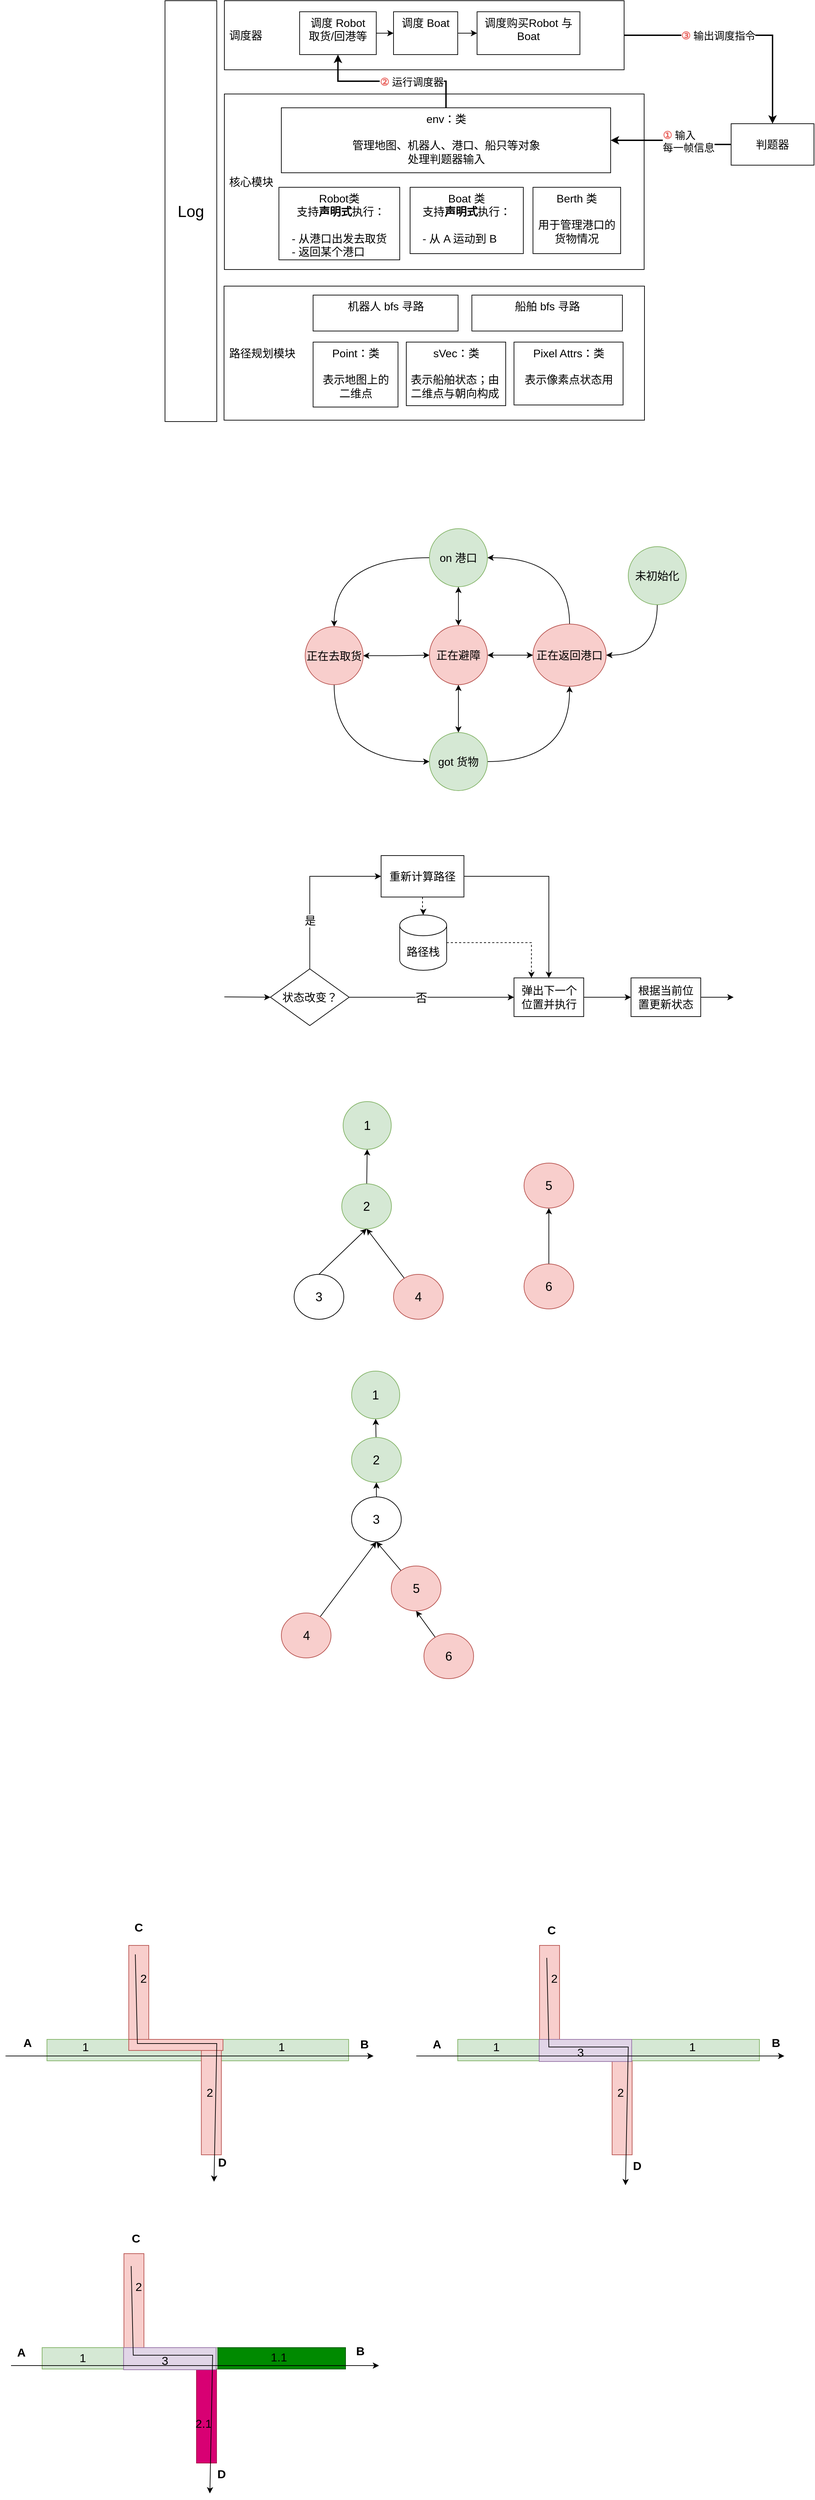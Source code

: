 <mxfile version="24.7.7">
  <diagram name="Page-1" id="dNp3bxclKe3GsoZLV4Ss">
    <mxGraphModel dx="1480" dy="536" grid="0" gridSize="10" guides="1" tooltips="1" connect="1" arrows="1" fold="1" page="0" pageScale="1" pageWidth="850" pageHeight="1100" math="0" shadow="0">
      <root>
        <mxCell id="0" />
        <mxCell id="1" parent="0" />
        <mxCell id="j729VaqLpvcswrJyG-qA-1" value="路径规划模块" style="rounded=0;whiteSpace=wrap;html=1;align=left;fontSize=16;spacingLeft=5;spacingRight=5;" parent="1" vertex="1">
          <mxGeometry x="-84.5" y="430" width="609" height="194" as="geometry" />
        </mxCell>
        <mxCell id="j729VaqLpvcswrJyG-qA-2" value="Point：类&lt;div&gt;&lt;br&gt;&lt;div style=&quot;font-size: 16px;&quot;&gt;表示地图上的二维点&lt;/div&gt;&lt;/div&gt;" style="rounded=0;whiteSpace=wrap;html=1;verticalAlign=top;fontSize=16;align=center;spacingLeft=5;spacingRight=5;" parent="1" vertex="1">
          <mxGeometry x="44.5" y="511" width="123" height="94" as="geometry" />
        </mxCell>
        <mxCell id="7ZGSdGo9mhl5E9FGy_AN-2" value="sVec：类&lt;div&gt;&lt;br&gt;&lt;/div&gt;&lt;div&gt;&lt;div style=&quot;text-align: left;&quot;&gt;&lt;span style=&quot;background-color: initial;&quot;&gt;表示船舶状态；由二维点与朝向构成&lt;/span&gt;&lt;/div&gt;&lt;div style=&quot;font-size: 16px;&quot;&gt;&lt;br&gt;&lt;/div&gt;&lt;/div&gt;" style="rounded=0;whiteSpace=wrap;html=1;verticalAlign=top;fontSize=16;spacingLeft=5;spacingRight=5;" vertex="1" parent="1">
          <mxGeometry x="179.5" y="511" width="144" height="92" as="geometry" />
        </mxCell>
        <mxCell id="7ZGSdGo9mhl5E9FGy_AN-4" value="Pixel Attrs：类&lt;div&gt;&lt;br&gt;&lt;/div&gt;&lt;div&gt;&lt;div style=&quot;text-align: left;&quot;&gt;&lt;span style=&quot;background-color: initial;&quot;&gt;表示像素点状态用&lt;/span&gt;&lt;/div&gt;&lt;div style=&quot;font-size: 16px;&quot;&gt;&lt;br&gt;&lt;/div&gt;&lt;/div&gt;" style="rounded=0;whiteSpace=wrap;html=1;verticalAlign=top;fontSize=16;spacingLeft=5;spacingRight=5;" vertex="1" parent="1">
          <mxGeometry x="335.5" y="511" width="158" height="91" as="geometry" />
        </mxCell>
        <mxCell id="7ZGSdGo9mhl5E9FGy_AN-6" value="机器人 bfs 寻路" style="rounded=0;whiteSpace=wrap;html=1;verticalAlign=top;fontSize=16;align=center;spacingLeft=5;spacingRight=5;" vertex="1" parent="1">
          <mxGeometry x="44.5" y="443" width="210" height="52" as="geometry" />
        </mxCell>
        <mxCell id="7ZGSdGo9mhl5E9FGy_AN-7" value="船舶 bfs 寻路" style="rounded=0;whiteSpace=wrap;html=1;verticalAlign=top;fontSize=16;align=center;spacingLeft=5;spacingRight=5;" vertex="1" parent="1">
          <mxGeometry x="274.5" y="443" width="218" height="52" as="geometry" />
        </mxCell>
        <mxCell id="7ZGSdGo9mhl5E9FGy_AN-8" value="核心模块" style="rounded=0;whiteSpace=wrap;html=1;align=left;fontSize=16;spacingLeft=5;spacingRight=5;" vertex="1" parent="1">
          <mxGeometry x="-84" y="152" width="608" height="254" as="geometry" />
        </mxCell>
        <mxCell id="7ZGSdGo9mhl5E9FGy_AN-9" value="env：类&lt;div&gt;&lt;br&gt;&lt;div style=&quot;font-size: 16px;&quot;&gt;管理地图、机器人、港口、船只等对象&lt;/div&gt;&lt;/div&gt;&lt;div style=&quot;font-size: 16px;&quot;&gt;处理判题器输入&lt;/div&gt;" style="rounded=0;whiteSpace=wrap;html=1;verticalAlign=top;fontSize=16;align=center;spacingLeft=5;spacingRight=5;" vertex="1" parent="1">
          <mxGeometry x="-1.5" y="172" width="477" height="94" as="geometry" />
        </mxCell>
        <mxCell id="7ZGSdGo9mhl5E9FGy_AN-11" style="edgeStyle=orthogonalEdgeStyle;rounded=0;orthogonalLoop=1;jettySize=auto;html=1;entryX=1;entryY=0.5;entryDx=0;entryDy=0;startArrow=none;startFill=0;strokeWidth=2;" edge="1" parent="1" source="7ZGSdGo9mhl5E9FGy_AN-10" target="7ZGSdGo9mhl5E9FGy_AN-9">
          <mxGeometry relative="1" as="geometry" />
        </mxCell>
        <mxCell id="7ZGSdGo9mhl5E9FGy_AN-12" value="&lt;div style=&quot;text-align: left;&quot;&gt;&lt;b&gt;&lt;font color=&quot;#ea6b66&quot;&gt;① &lt;/font&gt;&lt;/b&gt;输入&lt;/div&gt;&lt;div&gt;每一帧信息&lt;/div&gt;" style="edgeLabel;html=1;align=center;verticalAlign=middle;resizable=0;points=[];fontSize=15;" vertex="1" connectable="0" parent="7ZGSdGo9mhl5E9FGy_AN-11">
          <mxGeometry x="-0.042" y="1" relative="1" as="geometry">
            <mxPoint x="24" y="-6" as="offset" />
          </mxGeometry>
        </mxCell>
        <mxCell id="7ZGSdGo9mhl5E9FGy_AN-10" value="判题器" style="rounded=0;whiteSpace=wrap;html=1;fontSize=16;" vertex="1" parent="1">
          <mxGeometry x="650" y="195" width="120" height="60" as="geometry" />
        </mxCell>
        <mxCell id="7ZGSdGo9mhl5E9FGy_AN-29" style="edgeStyle=orthogonalEdgeStyle;rounded=0;orthogonalLoop=1;jettySize=auto;html=1;strokeWidth=2;" edge="1" parent="1" source="7ZGSdGo9mhl5E9FGy_AN-13" target="7ZGSdGo9mhl5E9FGy_AN-10">
          <mxGeometry relative="1" as="geometry" />
        </mxCell>
        <mxCell id="7ZGSdGo9mhl5E9FGy_AN-30" value="&lt;font style=&quot;font-size: 15px;&quot;&gt;&lt;b&gt;&lt;font color=&quot;#ea6b66&quot;&gt;③&amp;nbsp;&lt;/font&gt;&lt;/b&gt;输出调度指令&lt;/font&gt;" style="edgeLabel;html=1;align=center;verticalAlign=middle;resizable=0;points=[];" vertex="1" connectable="0" parent="7ZGSdGo9mhl5E9FGy_AN-29">
          <mxGeometry x="-0.113" y="5" relative="1" as="geometry">
            <mxPoint x="-16" y="5" as="offset" />
          </mxGeometry>
        </mxCell>
        <mxCell id="7ZGSdGo9mhl5E9FGy_AN-13" value="调度器" style="rounded=0;whiteSpace=wrap;html=1;align=left;fontSize=16;spacingLeft=5;spacingRight=5;" vertex="1" parent="1">
          <mxGeometry x="-84" y="17" width="579" height="100" as="geometry" />
        </mxCell>
        <mxCell id="7ZGSdGo9mhl5E9FGy_AN-18" style="edgeStyle=orthogonalEdgeStyle;rounded=0;orthogonalLoop=1;jettySize=auto;html=1;" edge="1" parent="1" source="7ZGSdGo9mhl5E9FGy_AN-15" target="7ZGSdGo9mhl5E9FGy_AN-16">
          <mxGeometry relative="1" as="geometry" />
        </mxCell>
        <mxCell id="7ZGSdGo9mhl5E9FGy_AN-15" value="调度 Robot 取货/回港等" style="rounded=0;whiteSpace=wrap;html=1;verticalAlign=top;fontSize=16;align=center;spacingLeft=5;spacingRight=5;" vertex="1" parent="1">
          <mxGeometry x="25" y="33" width="111" height="62" as="geometry" />
        </mxCell>
        <mxCell id="7ZGSdGo9mhl5E9FGy_AN-19" style="edgeStyle=orthogonalEdgeStyle;rounded=0;orthogonalLoop=1;jettySize=auto;html=1;entryX=0;entryY=0.5;entryDx=0;entryDy=0;" edge="1" parent="1" source="7ZGSdGo9mhl5E9FGy_AN-16" target="7ZGSdGo9mhl5E9FGy_AN-17">
          <mxGeometry relative="1" as="geometry" />
        </mxCell>
        <mxCell id="7ZGSdGo9mhl5E9FGy_AN-16" value="调度 Boat" style="rounded=0;whiteSpace=wrap;html=1;verticalAlign=top;fontSize=16;align=center;spacingLeft=5;spacingRight=5;" vertex="1" parent="1">
          <mxGeometry x="161" y="33" width="93" height="62" as="geometry" />
        </mxCell>
        <mxCell id="7ZGSdGo9mhl5E9FGy_AN-17" value="调度购买Robot 与 Boat" style="rounded=0;whiteSpace=wrap;html=1;verticalAlign=top;fontSize=16;align=center;spacingLeft=5;spacingRight=5;" vertex="1" parent="1">
          <mxGeometry x="282" y="33" width="149" height="62" as="geometry" />
        </mxCell>
        <mxCell id="7ZGSdGo9mhl5E9FGy_AN-22" value="Robot类&lt;div&gt;&amp;nbsp;支持&lt;b&gt;声明式&lt;/b&gt;执行：&lt;div&gt;&lt;br&gt;&lt;div style=&quot;text-align: left;&quot;&gt;- 从港口出发去取货&lt;/div&gt;&lt;div style=&quot;text-align: left;&quot;&gt;- 返回某个港口&lt;/div&gt;&lt;div&gt;&lt;br&gt;&lt;/div&gt;&lt;/div&gt;&lt;/div&gt;" style="rounded=0;whiteSpace=wrap;html=1;verticalAlign=top;fontSize=16;align=center;spacingLeft=5;spacingRight=5;" vertex="1" parent="1">
          <mxGeometry x="-5" y="287" width="175" height="105" as="geometry" />
        </mxCell>
        <mxCell id="7ZGSdGo9mhl5E9FGy_AN-23" value="Boat 类&lt;div&gt;支持&lt;b&gt;声明式&lt;/b&gt;执行：&lt;div&gt;&lt;br&gt;&lt;div style=&quot;text-align: left;&quot;&gt;- 从 A 运动到 B&lt;/div&gt;&lt;div&gt;&lt;br&gt;&lt;/div&gt;&lt;/div&gt;&lt;/div&gt;" style="rounded=0;whiteSpace=wrap;html=1;verticalAlign=top;fontSize=16;align=center;spacingLeft=5;spacingRight=5;" vertex="1" parent="1">
          <mxGeometry x="185" y="287" width="164" height="96" as="geometry" />
        </mxCell>
        <mxCell id="7ZGSdGo9mhl5E9FGy_AN-24" value="&lt;div&gt;&lt;div&gt;&lt;div&gt;Berth 类&lt;/div&gt;&lt;/div&gt;&lt;/div&gt;&lt;div&gt;&lt;br&gt;&lt;/div&gt;&lt;div&gt;用于管理港口的货物情况&lt;/div&gt;" style="rounded=0;whiteSpace=wrap;html=1;verticalAlign=top;fontSize=16;align=center;spacingLeft=5;spacingRight=5;" vertex="1" parent="1">
          <mxGeometry x="363" y="287" width="127" height="96" as="geometry" />
        </mxCell>
        <mxCell id="7ZGSdGo9mhl5E9FGy_AN-27" style="edgeStyle=orthogonalEdgeStyle;rounded=0;orthogonalLoop=1;jettySize=auto;html=1;strokeWidth=2;" edge="1" parent="1" source="7ZGSdGo9mhl5E9FGy_AN-9" target="7ZGSdGo9mhl5E9FGy_AN-15">
          <mxGeometry relative="1" as="geometry">
            <mxPoint x="287.286" y="-161.571" as="targetPoint" />
          </mxGeometry>
        </mxCell>
        <mxCell id="7ZGSdGo9mhl5E9FGy_AN-31" value="&lt;font style=&quot;font-size: 15px;&quot;&gt;&lt;b&gt;&lt;font color=&quot;#ea6b66&quot;&gt;②&amp;nbsp;&lt;/font&gt;&lt;/b&gt;运行调度器&lt;/font&gt;" style="edgeLabel;html=1;align=center;verticalAlign=middle;resizable=0;points=[];" vertex="1" connectable="0" parent="7ZGSdGo9mhl5E9FGy_AN-27">
          <mxGeometry x="-0.217" y="-3" relative="1" as="geometry">
            <mxPoint x="3" y="3" as="offset" />
          </mxGeometry>
        </mxCell>
        <mxCell id="7ZGSdGo9mhl5E9FGy_AN-37" value="Log" style="rounded=0;whiteSpace=wrap;html=1;fontSize=23;" vertex="1" parent="1">
          <mxGeometry x="-170" y="17" width="75" height="609" as="geometry" />
        </mxCell>
        <mxCell id="7ZGSdGo9mhl5E9FGy_AN-44" style="rounded=0;orthogonalLoop=1;jettySize=auto;html=1;entryX=1;entryY=0.5;entryDx=0;entryDy=0;edgeStyle=orthogonalEdgeStyle;curved=1;exitX=0.5;exitY=1;exitDx=0;exitDy=0;" edge="1" parent="1" source="7ZGSdGo9mhl5E9FGy_AN-38" target="7ZGSdGo9mhl5E9FGy_AN-39">
          <mxGeometry relative="1" as="geometry" />
        </mxCell>
        <mxCell id="7ZGSdGo9mhl5E9FGy_AN-38" value="未初始化" style="ellipse;whiteSpace=wrap;html=1;fontSize=16;fillColor=#d5e8d4;strokeColor=#82b366;" vertex="1" parent="1">
          <mxGeometry x="501" y="807" width="84" height="84" as="geometry" />
        </mxCell>
        <mxCell id="7ZGSdGo9mhl5E9FGy_AN-60" style="edgeStyle=orthogonalEdgeStyle;rounded=0;orthogonalLoop=1;jettySize=auto;html=1;curved=1;entryX=1;entryY=0.5;entryDx=0;entryDy=0;exitX=0.5;exitY=0;exitDx=0;exitDy=0;" edge="1" parent="1" source="7ZGSdGo9mhl5E9FGy_AN-39" target="7ZGSdGo9mhl5E9FGy_AN-40">
          <mxGeometry relative="1" as="geometry">
            <mxPoint x="416" y="773.286" as="targetPoint" />
          </mxGeometry>
        </mxCell>
        <mxCell id="7ZGSdGo9mhl5E9FGy_AN-39" value="正在返回港口" style="ellipse;whiteSpace=wrap;html=1;fontSize=16;fillColor=#f8cecc;strokeColor=#b85450;" vertex="1" parent="1">
          <mxGeometry x="363" y="919" width="106" height="90" as="geometry" />
        </mxCell>
        <mxCell id="7ZGSdGo9mhl5E9FGy_AN-50" style="edgeStyle=orthogonalEdgeStyle;rounded=0;orthogonalLoop=1;jettySize=auto;html=1;entryX=0.5;entryY=0;entryDx=0;entryDy=0;curved=1;" edge="1" parent="1" source="7ZGSdGo9mhl5E9FGy_AN-40" target="7ZGSdGo9mhl5E9FGy_AN-42">
          <mxGeometry relative="1" as="geometry" />
        </mxCell>
        <mxCell id="7ZGSdGo9mhl5E9FGy_AN-40" value="on 港口" style="ellipse;whiteSpace=wrap;html=1;fontSize=16;fillColor=#d5e8d4;strokeColor=#82b366;" vertex="1" parent="1">
          <mxGeometry x="213" y="781" width="84" height="84" as="geometry" />
        </mxCell>
        <mxCell id="7ZGSdGo9mhl5E9FGy_AN-54" value="" style="edgeStyle=orthogonalEdgeStyle;rounded=0;orthogonalLoop=1;jettySize=auto;html=1;startArrow=classic;startFill=1;" edge="1" parent="1" source="7ZGSdGo9mhl5E9FGy_AN-41" target="7ZGSdGo9mhl5E9FGy_AN-39">
          <mxGeometry relative="1" as="geometry" />
        </mxCell>
        <mxCell id="7ZGSdGo9mhl5E9FGy_AN-55" style="edgeStyle=orthogonalEdgeStyle;rounded=0;orthogonalLoop=1;jettySize=auto;html=1;entryX=0.5;entryY=1;entryDx=0;entryDy=0;startArrow=classic;startFill=1;" edge="1" parent="1" source="7ZGSdGo9mhl5E9FGy_AN-41" target="7ZGSdGo9mhl5E9FGy_AN-40">
          <mxGeometry relative="1" as="geometry" />
        </mxCell>
        <mxCell id="7ZGSdGo9mhl5E9FGy_AN-57" style="edgeStyle=orthogonalEdgeStyle;rounded=0;orthogonalLoop=1;jettySize=auto;html=1;entryX=0.5;entryY=0;entryDx=0;entryDy=0;startArrow=classic;startFill=1;" edge="1" parent="1" source="7ZGSdGo9mhl5E9FGy_AN-41" target="7ZGSdGo9mhl5E9FGy_AN-43">
          <mxGeometry relative="1" as="geometry" />
        </mxCell>
        <mxCell id="7ZGSdGo9mhl5E9FGy_AN-41" value="正在避障" style="ellipse;whiteSpace=wrap;html=1;fontSize=16;direction=south;fillColor=#f8cecc;strokeColor=#b85450;" vertex="1" parent="1">
          <mxGeometry x="213" y="921.25" width="84" height="85.5" as="geometry" />
        </mxCell>
        <mxCell id="7ZGSdGo9mhl5E9FGy_AN-52" style="edgeStyle=orthogonalEdgeStyle;rounded=0;orthogonalLoop=1;jettySize=auto;html=1;entryX=0;entryY=0.5;entryDx=0;entryDy=0;curved=1;exitX=0.5;exitY=1;exitDx=0;exitDy=0;" edge="1" parent="1" source="7ZGSdGo9mhl5E9FGy_AN-42" target="7ZGSdGo9mhl5E9FGy_AN-43">
          <mxGeometry relative="1" as="geometry" />
        </mxCell>
        <mxCell id="7ZGSdGo9mhl5E9FGy_AN-56" style="edgeStyle=orthogonalEdgeStyle;rounded=0;orthogonalLoop=1;jettySize=auto;html=1;entryX=0.5;entryY=1;entryDx=0;entryDy=0;startArrow=classic;startFill=1;" edge="1" parent="1" source="7ZGSdGo9mhl5E9FGy_AN-42" target="7ZGSdGo9mhl5E9FGy_AN-41">
          <mxGeometry relative="1" as="geometry" />
        </mxCell>
        <mxCell id="7ZGSdGo9mhl5E9FGy_AN-42" value="正在去取货" style="ellipse;whiteSpace=wrap;html=1;fontSize=16;fillColor=#f8cecc;strokeColor=#b85450;" vertex="1" parent="1">
          <mxGeometry x="33" y="922.75" width="84" height="84" as="geometry" />
        </mxCell>
        <mxCell id="7ZGSdGo9mhl5E9FGy_AN-53" style="edgeStyle=orthogonalEdgeStyle;rounded=0;orthogonalLoop=1;jettySize=auto;html=1;entryX=0.5;entryY=1;entryDx=0;entryDy=0;curved=1;" edge="1" parent="1" source="7ZGSdGo9mhl5E9FGy_AN-43" target="7ZGSdGo9mhl5E9FGy_AN-39">
          <mxGeometry relative="1" as="geometry" />
        </mxCell>
        <mxCell id="7ZGSdGo9mhl5E9FGy_AN-43" value="got 货物" style="ellipse;whiteSpace=wrap;html=1;fontSize=16;fillColor=#d5e8d4;strokeColor=#82b366;" vertex="1" parent="1">
          <mxGeometry x="213" y="1076" width="84" height="84" as="geometry" />
        </mxCell>
        <mxCell id="7ZGSdGo9mhl5E9FGy_AN-73" style="edgeStyle=orthogonalEdgeStyle;rounded=0;orthogonalLoop=1;jettySize=auto;html=1;startArrow=classic;startFill=1;endArrow=none;endFill=0;exitX=0;exitY=0.5;exitDx=0;exitDy=0;" edge="1" parent="1" source="7ZGSdGo9mhl5E9FGy_AN-75">
          <mxGeometry relative="1" as="geometry">
            <mxPoint x="-84.004" y="1458.5" as="targetPoint" />
            <mxPoint x="-25.29" y="1458.5" as="sourcePoint" />
          </mxGeometry>
        </mxCell>
        <mxCell id="7ZGSdGo9mhl5E9FGy_AN-87" style="edgeStyle=orthogonalEdgeStyle;rounded=0;orthogonalLoop=1;jettySize=auto;html=1;entryX=0;entryY=0.5;entryDx=0;entryDy=0;" edge="1" parent="1" source="7ZGSdGo9mhl5E9FGy_AN-63" target="7ZGSdGo9mhl5E9FGy_AN-89">
          <mxGeometry relative="1" as="geometry">
            <mxPoint x="489.572" y="1459" as="targetPoint" />
          </mxGeometry>
        </mxCell>
        <mxCell id="7ZGSdGo9mhl5E9FGy_AN-63" value="弹出下一个位置并执行" style="rounded=0;whiteSpace=wrap;html=1;verticalAlign=middle;fontSize=16;align=center;spacingLeft=5;spacingRight=5;" vertex="1" parent="1">
          <mxGeometry x="335.5" y="1431" width="101" height="56" as="geometry" />
        </mxCell>
        <mxCell id="7ZGSdGo9mhl5E9FGy_AN-86" style="edgeStyle=orthogonalEdgeStyle;rounded=0;orthogonalLoop=1;jettySize=auto;html=1;entryX=0.25;entryY=0;entryDx=0;entryDy=0;dashed=1;" edge="1" parent="1" source="7ZGSdGo9mhl5E9FGy_AN-70" target="7ZGSdGo9mhl5E9FGy_AN-63">
          <mxGeometry relative="1" as="geometry" />
        </mxCell>
        <mxCell id="7ZGSdGo9mhl5E9FGy_AN-70" value="&lt;font style=&quot;font-size: 16px;&quot;&gt;路径栈&lt;/font&gt;" style="shape=cylinder3;whiteSpace=wrap;html=1;boundedLbl=1;backgroundOutline=1;size=15;" vertex="1" parent="1">
          <mxGeometry x="170" y="1340" width="68" height="80" as="geometry" />
        </mxCell>
        <mxCell id="7ZGSdGo9mhl5E9FGy_AN-77" style="edgeStyle=orthogonalEdgeStyle;rounded=0;orthogonalLoop=1;jettySize=auto;html=1;fontSize=14;entryX=0;entryY=0.5;entryDx=0;entryDy=0;" edge="1" parent="1" source="7ZGSdGo9mhl5E9FGy_AN-75" target="7ZGSdGo9mhl5E9FGy_AN-63">
          <mxGeometry relative="1" as="geometry">
            <mxPoint x="174.143" y="1459" as="targetPoint" />
          </mxGeometry>
        </mxCell>
        <mxCell id="7ZGSdGo9mhl5E9FGy_AN-80" value="&lt;font style=&quot;font-size: 17px;&quot;&gt;否&lt;/font&gt;" style="edgeLabel;html=1;align=center;verticalAlign=middle;resizable=0;points=[];" vertex="1" connectable="0" parent="7ZGSdGo9mhl5E9FGy_AN-77">
          <mxGeometry x="-0.311" y="-4" relative="1" as="geometry">
            <mxPoint x="22" y="-2" as="offset" />
          </mxGeometry>
        </mxCell>
        <mxCell id="7ZGSdGo9mhl5E9FGy_AN-81" style="edgeStyle=orthogonalEdgeStyle;rounded=0;orthogonalLoop=1;jettySize=auto;html=1;exitX=0.5;exitY=0;exitDx=0;exitDy=0;entryX=0;entryY=0.5;entryDx=0;entryDy=0;" edge="1" parent="1" source="7ZGSdGo9mhl5E9FGy_AN-75" target="7ZGSdGo9mhl5E9FGy_AN-76">
          <mxGeometry relative="1" as="geometry" />
        </mxCell>
        <mxCell id="7ZGSdGo9mhl5E9FGy_AN-82" value="是" style="edgeLabel;html=1;align=center;verticalAlign=middle;resizable=0;points=[];fontSize=16;" vertex="1" connectable="0" parent="7ZGSdGo9mhl5E9FGy_AN-81">
          <mxGeometry x="-0.225" y="2" relative="1" as="geometry">
            <mxPoint x="2" y="22" as="offset" />
          </mxGeometry>
        </mxCell>
        <mxCell id="7ZGSdGo9mhl5E9FGy_AN-75" value="状态改变？" style="rhombus;whiteSpace=wrap;html=1;fontSize=16;" vertex="1" parent="1">
          <mxGeometry x="-17.29" y="1418" width="114" height="82" as="geometry" />
        </mxCell>
        <mxCell id="7ZGSdGo9mhl5E9FGy_AN-83" style="edgeStyle=orthogonalEdgeStyle;rounded=0;orthogonalLoop=1;jettySize=auto;html=1;entryX=0.5;entryY=0;entryDx=0;entryDy=0;" edge="1" parent="1" source="7ZGSdGo9mhl5E9FGy_AN-76" target="7ZGSdGo9mhl5E9FGy_AN-63">
          <mxGeometry relative="1" as="geometry" />
        </mxCell>
        <mxCell id="7ZGSdGo9mhl5E9FGy_AN-84" style="edgeStyle=orthogonalEdgeStyle;rounded=0;orthogonalLoop=1;jettySize=auto;html=1;dashed=1;" edge="1" parent="1" source="7ZGSdGo9mhl5E9FGy_AN-76" target="7ZGSdGo9mhl5E9FGy_AN-70">
          <mxGeometry relative="1" as="geometry" />
        </mxCell>
        <mxCell id="7ZGSdGo9mhl5E9FGy_AN-76" value="&lt;font style=&quot;font-size: 16px;&quot;&gt;重新计算路径&lt;/font&gt;" style="rounded=0;whiteSpace=wrap;html=1;" vertex="1" parent="1">
          <mxGeometry x="143" y="1254" width="120" height="60" as="geometry" />
        </mxCell>
        <mxCell id="7ZGSdGo9mhl5E9FGy_AN-90" style="edgeStyle=orthogonalEdgeStyle;rounded=0;orthogonalLoop=1;jettySize=auto;html=1;" edge="1" parent="1" source="7ZGSdGo9mhl5E9FGy_AN-89">
          <mxGeometry relative="1" as="geometry">
            <mxPoint x="653.571" y="1459" as="targetPoint" />
          </mxGeometry>
        </mxCell>
        <mxCell id="7ZGSdGo9mhl5E9FGy_AN-89" value="根据当前位置更新状态" style="rounded=0;whiteSpace=wrap;html=1;verticalAlign=middle;fontSize=16;align=center;spacingLeft=5;spacingRight=5;" vertex="1" parent="1">
          <mxGeometry x="505" y="1431" width="101" height="56" as="geometry" />
        </mxCell>
        <mxCell id="7ZGSdGo9mhl5E9FGy_AN-91" value="&lt;font style=&quot;font-size: 18px;&quot;&gt;1&lt;/font&gt;" style="ellipse;whiteSpace=wrap;html=1;fillColor=#d5e8d4;strokeColor=#82b366;" vertex="1" parent="1">
          <mxGeometry x="88" y="1610" width="69.71" height="69" as="geometry" />
        </mxCell>
        <mxCell id="7ZGSdGo9mhl5E9FGy_AN-94" style="rounded=0;orthogonalLoop=1;jettySize=auto;html=1;entryX=0.5;entryY=1;entryDx=0;entryDy=0;" edge="1" parent="1" source="7ZGSdGo9mhl5E9FGy_AN-92" target="7ZGSdGo9mhl5E9FGy_AN-91">
          <mxGeometry relative="1" as="geometry" />
        </mxCell>
        <mxCell id="7ZGSdGo9mhl5E9FGy_AN-92" value="&lt;font style=&quot;font-size: 18px;&quot;&gt;2&lt;/font&gt;" style="ellipse;whiteSpace=wrap;html=1;fillColor=#d5e8d4;strokeColor=#82b366;" vertex="1" parent="1">
          <mxGeometry x="86" y="1729" width="72" height="65" as="geometry" />
        </mxCell>
        <mxCell id="7ZGSdGo9mhl5E9FGy_AN-95" style="rounded=0;orthogonalLoop=1;jettySize=auto;html=1;exitX=0.5;exitY=0;exitDx=0;exitDy=0;entryX=0.5;entryY=1;entryDx=0;entryDy=0;" edge="1" parent="1" source="7ZGSdGo9mhl5E9FGy_AN-93" target="7ZGSdGo9mhl5E9FGy_AN-92">
          <mxGeometry relative="1" as="geometry" />
        </mxCell>
        <mxCell id="7ZGSdGo9mhl5E9FGy_AN-93" value="&lt;font style=&quot;font-size: 18px;&quot;&gt;3&lt;/font&gt;" style="ellipse;whiteSpace=wrap;html=1;" vertex="1" parent="1">
          <mxGeometry x="17" y="1860" width="72" height="65" as="geometry" />
        </mxCell>
        <mxCell id="7ZGSdGo9mhl5E9FGy_AN-98" style="rounded=0;orthogonalLoop=1;jettySize=auto;html=1;entryX=0.5;entryY=1;entryDx=0;entryDy=0;" edge="1" parent="1" source="7ZGSdGo9mhl5E9FGy_AN-96" target="7ZGSdGo9mhl5E9FGy_AN-92">
          <mxGeometry relative="1" as="geometry" />
        </mxCell>
        <mxCell id="7ZGSdGo9mhl5E9FGy_AN-96" value="&lt;font style=&quot;font-size: 18px;&quot;&gt;4&lt;/font&gt;" style="ellipse;whiteSpace=wrap;html=1;fillColor=#f8cecc;strokeColor=#b85450;" vertex="1" parent="1">
          <mxGeometry x="161" y="1860" width="72" height="65" as="geometry" />
        </mxCell>
        <mxCell id="7ZGSdGo9mhl5E9FGy_AN-99" value="&lt;span style=&quot;font-size: 18px;&quot;&gt;5&lt;/span&gt;" style="ellipse;whiteSpace=wrap;html=1;fillColor=#f8cecc;strokeColor=#b85450;" vertex="1" parent="1">
          <mxGeometry x="350" y="1699" width="72" height="65" as="geometry" />
        </mxCell>
        <mxCell id="7ZGSdGo9mhl5E9FGy_AN-101" style="rounded=0;orthogonalLoop=1;jettySize=auto;html=1;entryX=0.5;entryY=1;entryDx=0;entryDy=0;" edge="1" parent="1" source="7ZGSdGo9mhl5E9FGy_AN-100" target="7ZGSdGo9mhl5E9FGy_AN-99">
          <mxGeometry relative="1" as="geometry" />
        </mxCell>
        <mxCell id="7ZGSdGo9mhl5E9FGy_AN-100" value="&lt;span style=&quot;font-size: 18px;&quot;&gt;6&lt;/span&gt;" style="ellipse;whiteSpace=wrap;html=1;fillColor=#f8cecc;strokeColor=#b85450;" vertex="1" parent="1">
          <mxGeometry x="350" y="1845" width="72" height="65" as="geometry" />
        </mxCell>
        <mxCell id="7ZGSdGo9mhl5E9FGy_AN-102" value="&lt;font style=&quot;font-size: 18px;&quot;&gt;1&lt;/font&gt;" style="ellipse;whiteSpace=wrap;html=1;fillColor=#d5e8d4;strokeColor=#82b366;" vertex="1" parent="1">
          <mxGeometry x="100.29" y="2000" width="69.71" height="69" as="geometry" />
        </mxCell>
        <mxCell id="7ZGSdGo9mhl5E9FGy_AN-103" style="rounded=0;orthogonalLoop=1;jettySize=auto;html=1;entryX=0.5;entryY=1;entryDx=0;entryDy=0;" edge="1" parent="1" source="7ZGSdGo9mhl5E9FGy_AN-104" target="7ZGSdGo9mhl5E9FGy_AN-102">
          <mxGeometry relative="1" as="geometry" />
        </mxCell>
        <mxCell id="7ZGSdGo9mhl5E9FGy_AN-104" value="&lt;font style=&quot;font-size: 18px;&quot;&gt;2&lt;/font&gt;" style="ellipse;whiteSpace=wrap;html=1;fillColor=#d5e8d4;strokeColor=#82b366;" vertex="1" parent="1">
          <mxGeometry x="100.21" y="2096" width="72" height="65" as="geometry" />
        </mxCell>
        <mxCell id="7ZGSdGo9mhl5E9FGy_AN-105" style="rounded=0;orthogonalLoop=1;jettySize=auto;html=1;exitX=0.5;exitY=0;exitDx=0;exitDy=0;entryX=0.5;entryY=1;entryDx=0;entryDy=0;" edge="1" parent="1" source="7ZGSdGo9mhl5E9FGy_AN-106" target="7ZGSdGo9mhl5E9FGy_AN-104">
          <mxGeometry relative="1" as="geometry" />
        </mxCell>
        <mxCell id="7ZGSdGo9mhl5E9FGy_AN-106" value="&lt;font style=&quot;font-size: 18px;&quot;&gt;3&lt;/font&gt;" style="ellipse;whiteSpace=wrap;html=1;" vertex="1" parent="1">
          <mxGeometry x="100.21" y="2182" width="72" height="65" as="geometry" />
        </mxCell>
        <mxCell id="7ZGSdGo9mhl5E9FGy_AN-107" style="rounded=0;orthogonalLoop=1;jettySize=auto;html=1;entryX=0.5;entryY=1;entryDx=0;entryDy=0;" edge="1" parent="1" source="7ZGSdGo9mhl5E9FGy_AN-108" target="7ZGSdGo9mhl5E9FGy_AN-106">
          <mxGeometry relative="1" as="geometry" />
        </mxCell>
        <mxCell id="7ZGSdGo9mhl5E9FGy_AN-108" value="&lt;font style=&quot;font-size: 18px;&quot;&gt;4&lt;/font&gt;" style="ellipse;whiteSpace=wrap;html=1;fillColor=#f8cecc;strokeColor=#b85450;" vertex="1" parent="1">
          <mxGeometry x="-1.5" y="2350" width="72" height="65" as="geometry" />
        </mxCell>
        <mxCell id="7ZGSdGo9mhl5E9FGy_AN-112" style="rounded=0;orthogonalLoop=1;jettySize=auto;html=1;entryX=0.5;entryY=1;entryDx=0;entryDy=0;" edge="1" parent="1" source="7ZGSdGo9mhl5E9FGy_AN-109" target="7ZGSdGo9mhl5E9FGy_AN-106">
          <mxGeometry relative="1" as="geometry" />
        </mxCell>
        <mxCell id="7ZGSdGo9mhl5E9FGy_AN-109" value="&lt;span style=&quot;font-size: 18px;&quot;&gt;5&lt;/span&gt;" style="ellipse;whiteSpace=wrap;html=1;fillColor=#f8cecc;strokeColor=#b85450;" vertex="1" parent="1">
          <mxGeometry x="157.71" y="2282" width="72" height="65" as="geometry" />
        </mxCell>
        <mxCell id="7ZGSdGo9mhl5E9FGy_AN-110" style="rounded=0;orthogonalLoop=1;jettySize=auto;html=1;entryX=0.5;entryY=1;entryDx=0;entryDy=0;" edge="1" parent="1" source="7ZGSdGo9mhl5E9FGy_AN-111" target="7ZGSdGo9mhl5E9FGy_AN-109">
          <mxGeometry relative="1" as="geometry" />
        </mxCell>
        <mxCell id="7ZGSdGo9mhl5E9FGy_AN-111" value="&lt;span style=&quot;font-size: 18px;&quot;&gt;6&lt;/span&gt;" style="ellipse;whiteSpace=wrap;html=1;fillColor=#f8cecc;strokeColor=#b85450;" vertex="1" parent="1">
          <mxGeometry x="205" y="2380" width="72" height="65" as="geometry" />
        </mxCell>
        <mxCell id="7ZGSdGo9mhl5E9FGy_AN-113" value="" style="rounded=0;whiteSpace=wrap;html=1;fillColor=#d5e8d4;strokeColor=#82b366;" vertex="1" parent="1">
          <mxGeometry x="-341" y="2967" width="437" height="31" as="geometry" />
        </mxCell>
        <mxCell id="7ZGSdGo9mhl5E9FGy_AN-114" value="" style="rounded=0;whiteSpace=wrap;html=1;fillColor=#f8cecc;strokeColor=#b85450;" vertex="1" parent="1">
          <mxGeometry x="-222.5" y="2831" width="29" height="136" as="geometry" />
        </mxCell>
        <mxCell id="7ZGSdGo9mhl5E9FGy_AN-115" value="" style="rounded=0;whiteSpace=wrap;html=1;fillColor=#f8cecc;strokeColor=#b85450;" vertex="1" parent="1">
          <mxGeometry x="-117.36" y="2983" width="29" height="151" as="geometry" />
        </mxCell>
        <mxCell id="7ZGSdGo9mhl5E9FGy_AN-116" value="" style="endArrow=classic;html=1;rounded=0;" edge="1" parent="1">
          <mxGeometry width="50" height="50" relative="1" as="geometry">
            <mxPoint x="-401" y="2991" as="sourcePoint" />
            <mxPoint x="132" y="2991" as="targetPoint" />
          </mxGeometry>
        </mxCell>
        <mxCell id="7ZGSdGo9mhl5E9FGy_AN-121" value="1" style="text;html=1;align=center;verticalAlign=middle;whiteSpace=wrap;rounded=0;fontSize=17;" vertex="1" parent="1">
          <mxGeometry x="-31" y="2964" width="60" height="30" as="geometry" />
        </mxCell>
        <mxCell id="7ZGSdGo9mhl5E9FGy_AN-120" value="1" style="text;html=1;align=center;verticalAlign=middle;whiteSpace=wrap;rounded=0;fontSize=17;" vertex="1" parent="1">
          <mxGeometry x="-315.29" y="2964" width="60" height="30" as="geometry" />
        </mxCell>
        <mxCell id="7ZGSdGo9mhl5E9FGy_AN-123" value="2" style="text;html=1;align=center;verticalAlign=middle;whiteSpace=wrap;rounded=0;fontSize=17;" vertex="1" parent="1">
          <mxGeometry x="-231" y="2865" width="60" height="30" as="geometry" />
        </mxCell>
        <mxCell id="7ZGSdGo9mhl5E9FGy_AN-124" value="2" style="text;html=1;align=center;verticalAlign=middle;whiteSpace=wrap;rounded=0;fontSize=17;" vertex="1" parent="1">
          <mxGeometry x="-135" y="3030" width="60" height="30" as="geometry" />
        </mxCell>
        <mxCell id="7ZGSdGo9mhl5E9FGy_AN-127" value="" style="rounded=0;whiteSpace=wrap;html=1;fillColor=#d5e8d4;strokeColor=#82b366;" vertex="1" parent="1">
          <mxGeometry x="254" y="2967" width="437" height="31" as="geometry" />
        </mxCell>
        <mxCell id="7ZGSdGo9mhl5E9FGy_AN-128" value="" style="rounded=0;whiteSpace=wrap;html=1;fillColor=#f8cecc;strokeColor=#b85450;" vertex="1" parent="1">
          <mxGeometry x="372.5" y="2831" width="29" height="136" as="geometry" />
        </mxCell>
        <mxCell id="7ZGSdGo9mhl5E9FGy_AN-129" value="" style="rounded=0;whiteSpace=wrap;html=1;fillColor=#f8cecc;strokeColor=#b85450;" vertex="1" parent="1">
          <mxGeometry x="477.64" y="2998" width="29" height="136" as="geometry" />
        </mxCell>
        <mxCell id="7ZGSdGo9mhl5E9FGy_AN-130" value="" style="rounded=0;whiteSpace=wrap;html=1;fillColor=#e1d5e7;strokeColor=#9673a6;" vertex="1" parent="1">
          <mxGeometry x="372" y="2967" width="134" height="32" as="geometry" />
        </mxCell>
        <mxCell id="7ZGSdGo9mhl5E9FGy_AN-131" value="" style="endArrow=classic;html=1;rounded=0;" edge="1" parent="1">
          <mxGeometry width="50" height="50" relative="1" as="geometry">
            <mxPoint x="383" y="2849" as="sourcePoint" />
            <mxPoint x="497" y="3178" as="targetPoint" />
            <Array as="points">
              <mxPoint x="386" y="2978" />
              <mxPoint x="501" y="2978" />
            </Array>
          </mxGeometry>
        </mxCell>
        <mxCell id="7ZGSdGo9mhl5E9FGy_AN-132" value="" style="endArrow=classic;html=1;rounded=0;" edge="1" parent="1">
          <mxGeometry width="50" height="50" relative="1" as="geometry">
            <mxPoint x="194" y="2991" as="sourcePoint" />
            <mxPoint x="727" y="2991" as="targetPoint" />
          </mxGeometry>
        </mxCell>
        <mxCell id="7ZGSdGo9mhl5E9FGy_AN-133" value="1" style="text;html=1;align=center;verticalAlign=middle;whiteSpace=wrap;rounded=0;fontSize=17;" vertex="1" parent="1">
          <mxGeometry x="564" y="2964" width="60" height="30" as="geometry" />
        </mxCell>
        <mxCell id="7ZGSdGo9mhl5E9FGy_AN-134" value="1" style="text;html=1;align=center;verticalAlign=middle;whiteSpace=wrap;rounded=0;fontSize=17;" vertex="1" parent="1">
          <mxGeometry x="279.71" y="2964" width="60" height="30" as="geometry" />
        </mxCell>
        <mxCell id="7ZGSdGo9mhl5E9FGy_AN-135" value="2" style="text;html=1;align=center;verticalAlign=middle;whiteSpace=wrap;rounded=0;fontSize=17;" vertex="1" parent="1">
          <mxGeometry x="364" y="2865" width="60" height="30" as="geometry" />
        </mxCell>
        <mxCell id="7ZGSdGo9mhl5E9FGy_AN-136" value="2" style="text;html=1;align=center;verticalAlign=middle;whiteSpace=wrap;rounded=0;fontSize=17;" vertex="1" parent="1">
          <mxGeometry x="460" y="3030" width="60" height="30" as="geometry" />
        </mxCell>
        <mxCell id="7ZGSdGo9mhl5E9FGy_AN-137" value="3" style="text;html=1;align=center;verticalAlign=middle;whiteSpace=wrap;rounded=0;fontSize=17;" vertex="1" parent="1">
          <mxGeometry x="402" y="2972" width="60" height="30" as="geometry" />
        </mxCell>
        <mxCell id="7ZGSdGo9mhl5E9FGy_AN-138" value="" style="rounded=0;whiteSpace=wrap;html=1;fillColor=#f8cecc;strokeColor=#b85450;" vertex="1" parent="1">
          <mxGeometry x="-222.5" y="2967" width="136.5" height="16" as="geometry" />
        </mxCell>
        <mxCell id="7ZGSdGo9mhl5E9FGy_AN-141" value="" style="endArrow=classic;html=1;rounded=0;" edge="1" parent="1">
          <mxGeometry width="50" height="50" relative="1" as="geometry">
            <mxPoint x="-213" y="2844" as="sourcePoint" />
            <mxPoint x="-99" y="3173" as="targetPoint" />
            <Array as="points">
              <mxPoint x="-210" y="2973" />
              <mxPoint x="-95" y="2973" />
            </Array>
          </mxGeometry>
        </mxCell>
        <mxCell id="7ZGSdGo9mhl5E9FGy_AN-144" value="A" style="text;html=1;align=center;verticalAlign=middle;whiteSpace=wrap;rounded=0;fontSize=17;fontStyle=1" vertex="1" parent="1">
          <mxGeometry x="-399" y="2958" width="60" height="30" as="geometry" />
        </mxCell>
        <mxCell id="7ZGSdGo9mhl5E9FGy_AN-145" value="&lt;b&gt;B&lt;/b&gt;" style="text;html=1;align=center;verticalAlign=middle;whiteSpace=wrap;rounded=0;fontSize=17;" vertex="1" parent="1">
          <mxGeometry x="89.0" y="2960" width="60" height="30" as="geometry" />
        </mxCell>
        <mxCell id="7ZGSdGo9mhl5E9FGy_AN-146" value="D" style="text;html=1;align=center;verticalAlign=middle;whiteSpace=wrap;rounded=0;fontSize=17;fontStyle=1" vertex="1" parent="1">
          <mxGeometry x="-117.36" y="3131" width="60" height="30" as="geometry" />
        </mxCell>
        <mxCell id="7ZGSdGo9mhl5E9FGy_AN-147" value="&lt;b&gt;C&lt;/b&gt;" style="text;html=1;align=center;verticalAlign=middle;whiteSpace=wrap;rounded=0;fontSize=17;" vertex="1" parent="1">
          <mxGeometry x="-238.0" y="2791" width="60" height="30" as="geometry" />
        </mxCell>
        <mxCell id="7ZGSdGo9mhl5E9FGy_AN-148" value="A" style="text;html=1;align=center;verticalAlign=middle;whiteSpace=wrap;rounded=0;fontSize=17;fontStyle=1" vertex="1" parent="1">
          <mxGeometry x="194" y="2960" width="60" height="30" as="geometry" />
        </mxCell>
        <mxCell id="7ZGSdGo9mhl5E9FGy_AN-149" value="&lt;b&gt;B&lt;/b&gt;" style="text;html=1;align=center;verticalAlign=middle;whiteSpace=wrap;rounded=0;fontSize=17;" vertex="1" parent="1">
          <mxGeometry x="685" y="2958" width="60" height="30" as="geometry" />
        </mxCell>
        <mxCell id="7ZGSdGo9mhl5E9FGy_AN-150" value="&lt;b&gt;C&lt;/b&gt;" style="text;html=1;align=center;verticalAlign=middle;whiteSpace=wrap;rounded=0;fontSize=17;" vertex="1" parent="1">
          <mxGeometry x="360.0" y="2795" width="60" height="30" as="geometry" />
        </mxCell>
        <mxCell id="7ZGSdGo9mhl5E9FGy_AN-151" value="D" style="text;html=1;align=center;verticalAlign=middle;whiteSpace=wrap;rounded=0;fontSize=17;fontStyle=1" vertex="1" parent="1">
          <mxGeometry x="484.0" y="3136" width="60" height="30" as="geometry" />
        </mxCell>
        <mxCell id="7ZGSdGo9mhl5E9FGy_AN-152" value="" style="rounded=0;whiteSpace=wrap;html=1;fillColor=#d5e8d4;strokeColor=#82b366;" vertex="1" parent="1">
          <mxGeometry x="-348" y="3413" width="437" height="31" as="geometry" />
        </mxCell>
        <mxCell id="7ZGSdGo9mhl5E9FGy_AN-153" value="" style="rounded=0;whiteSpace=wrap;html=1;fillColor=#f8cecc;strokeColor=#b85450;" vertex="1" parent="1">
          <mxGeometry x="-229.5" y="3277" width="29" height="136" as="geometry" />
        </mxCell>
        <mxCell id="7ZGSdGo9mhl5E9FGy_AN-154" value="" style="rounded=0;whiteSpace=wrap;html=1;fillColor=#d80073;strokeColor=#A50040;fontColor=#ffffff;" vertex="1" parent="1">
          <mxGeometry x="-124.36" y="3444" width="29" height="136" as="geometry" />
        </mxCell>
        <mxCell id="7ZGSdGo9mhl5E9FGy_AN-155" value="" style="rounded=0;whiteSpace=wrap;html=1;fillColor=#e1d5e7;strokeColor=#9673a6;" vertex="1" parent="1">
          <mxGeometry x="-230" y="3413" width="134" height="32" as="geometry" />
        </mxCell>
        <mxCell id="7ZGSdGo9mhl5E9FGy_AN-156" value="" style="endArrow=classic;html=1;rounded=0;" edge="1" parent="1">
          <mxGeometry width="50" height="50" relative="1" as="geometry">
            <mxPoint x="-219" y="3295" as="sourcePoint" />
            <mxPoint x="-105" y="3624" as="targetPoint" />
            <Array as="points">
              <mxPoint x="-216" y="3424" />
              <mxPoint x="-101" y="3424" />
            </Array>
          </mxGeometry>
        </mxCell>
        <mxCell id="7ZGSdGo9mhl5E9FGy_AN-159" value="1" style="text;html=1;align=center;verticalAlign=middle;whiteSpace=wrap;rounded=0;fontSize=17;" vertex="1" parent="1">
          <mxGeometry x="-319.0" y="3414" width="60" height="30" as="geometry" />
        </mxCell>
        <mxCell id="7ZGSdGo9mhl5E9FGy_AN-160" value="2" style="text;html=1;align=center;verticalAlign=middle;whiteSpace=wrap;rounded=0;fontSize=17;" vertex="1" parent="1">
          <mxGeometry x="-238" y="3311" width="60" height="30" as="geometry" />
        </mxCell>
        <mxCell id="7ZGSdGo9mhl5E9FGy_AN-161" value="2.1" style="text;html=1;align=center;verticalAlign=middle;whiteSpace=wrap;rounded=0;fontSize=17;" vertex="1" parent="1">
          <mxGeometry x="-144" y="3509" width="60" height="30" as="geometry" />
        </mxCell>
        <mxCell id="7ZGSdGo9mhl5E9FGy_AN-162" value="3" style="text;html=1;align=center;verticalAlign=middle;whiteSpace=wrap;rounded=0;fontSize=17;" vertex="1" parent="1">
          <mxGeometry x="-200" y="3418" width="60" height="30" as="geometry" />
        </mxCell>
        <mxCell id="7ZGSdGo9mhl5E9FGy_AN-163" value="A" style="text;html=1;align=center;verticalAlign=middle;whiteSpace=wrap;rounded=0;fontSize=17;fontStyle=1" vertex="1" parent="1">
          <mxGeometry x="-408" y="3406" width="60" height="30" as="geometry" />
        </mxCell>
        <mxCell id="7ZGSdGo9mhl5E9FGy_AN-164" value="&lt;b&gt;B&lt;/b&gt;" style="text;html=1;align=center;verticalAlign=middle;whiteSpace=wrap;rounded=0;fontSize=17;" vertex="1" parent="1">
          <mxGeometry x="83" y="3404" width="60" height="30" as="geometry" />
        </mxCell>
        <mxCell id="7ZGSdGo9mhl5E9FGy_AN-165" value="&lt;b&gt;C&lt;/b&gt;" style="text;html=1;align=center;verticalAlign=middle;whiteSpace=wrap;rounded=0;fontSize=17;" vertex="1" parent="1">
          <mxGeometry x="-242.0" y="3241" width="60" height="30" as="geometry" />
        </mxCell>
        <mxCell id="7ZGSdGo9mhl5E9FGy_AN-166" value="D" style="text;html=1;align=center;verticalAlign=middle;whiteSpace=wrap;rounded=0;fontSize=17;fontStyle=1" vertex="1" parent="1">
          <mxGeometry x="-118.0" y="3582" width="60" height="30" as="geometry" />
        </mxCell>
        <mxCell id="7ZGSdGo9mhl5E9FGy_AN-167" value="" style="rounded=0;whiteSpace=wrap;html=1;fillColor=#008a00;fontColor=#ffffff;strokeColor=#005700;" vertex="1" parent="1">
          <mxGeometry x="-93.5" y="3413" width="185" height="31" as="geometry" />
        </mxCell>
        <mxCell id="7ZGSdGo9mhl5E9FGy_AN-158" value="1.1" style="text;html=1;align=center;verticalAlign=middle;whiteSpace=wrap;rounded=0;fontSize=17;" vertex="1" parent="1">
          <mxGeometry x="-35" y="3413" width="60" height="30" as="geometry" />
        </mxCell>
        <mxCell id="7ZGSdGo9mhl5E9FGy_AN-170" value="" style="endArrow=classic;html=1;rounded=0;" edge="1" parent="1">
          <mxGeometry width="50" height="50" relative="1" as="geometry">
            <mxPoint x="-393" y="3439" as="sourcePoint" />
            <mxPoint x="140" y="3439" as="targetPoint" />
          </mxGeometry>
        </mxCell>
      </root>
    </mxGraphModel>
  </diagram>
</mxfile>
